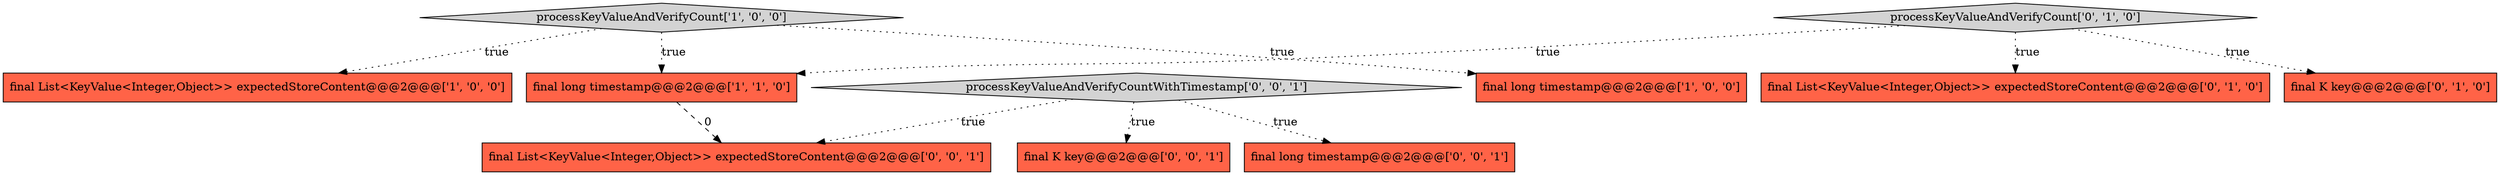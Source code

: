 digraph {
2 [style = filled, label = "final long timestamp@@@2@@@['1', '1', '0']", fillcolor = tomato, shape = box image = "AAA0AAABBB1BBB"];
3 [style = filled, label = "processKeyValueAndVerifyCount['1', '0', '0']", fillcolor = lightgray, shape = diamond image = "AAA0AAABBB1BBB"];
1 [style = filled, label = "final List<KeyValue<Integer,Object>> expectedStoreContent@@@2@@@['1', '0', '0']", fillcolor = tomato, shape = box image = "AAA0AAABBB1BBB"];
0 [style = filled, label = "final long timestamp@@@2@@@['1', '0', '0']", fillcolor = tomato, shape = box image = "AAA0AAABBB1BBB"];
7 [style = filled, label = "final K key@@@2@@@['0', '0', '1']", fillcolor = tomato, shape = box image = "AAA0AAABBB3BBB"];
9 [style = filled, label = "processKeyValueAndVerifyCountWithTimestamp['0', '0', '1']", fillcolor = lightgray, shape = diamond image = "AAA0AAABBB3BBB"];
5 [style = filled, label = "final List<KeyValue<Integer,Object>> expectedStoreContent@@@2@@@['0', '1', '0']", fillcolor = tomato, shape = box image = "AAA0AAABBB2BBB"];
6 [style = filled, label = "final K key@@@2@@@['0', '1', '0']", fillcolor = tomato, shape = box image = "AAA0AAABBB2BBB"];
4 [style = filled, label = "processKeyValueAndVerifyCount['0', '1', '0']", fillcolor = lightgray, shape = diamond image = "AAA0AAABBB2BBB"];
8 [style = filled, label = "final long timestamp@@@2@@@['0', '0', '1']", fillcolor = tomato, shape = box image = "AAA0AAABBB3BBB"];
10 [style = filled, label = "final List<KeyValue<Integer,Object>> expectedStoreContent@@@2@@@['0', '0', '1']", fillcolor = tomato, shape = box image = "AAA0AAABBB3BBB"];
4->6 [style = dotted, label="true"];
4->5 [style = dotted, label="true"];
9->7 [style = dotted, label="true"];
9->10 [style = dotted, label="true"];
3->1 [style = dotted, label="true"];
4->2 [style = dotted, label="true"];
2->10 [style = dashed, label="0"];
3->2 [style = dotted, label="true"];
3->0 [style = dotted, label="true"];
9->8 [style = dotted, label="true"];
}
